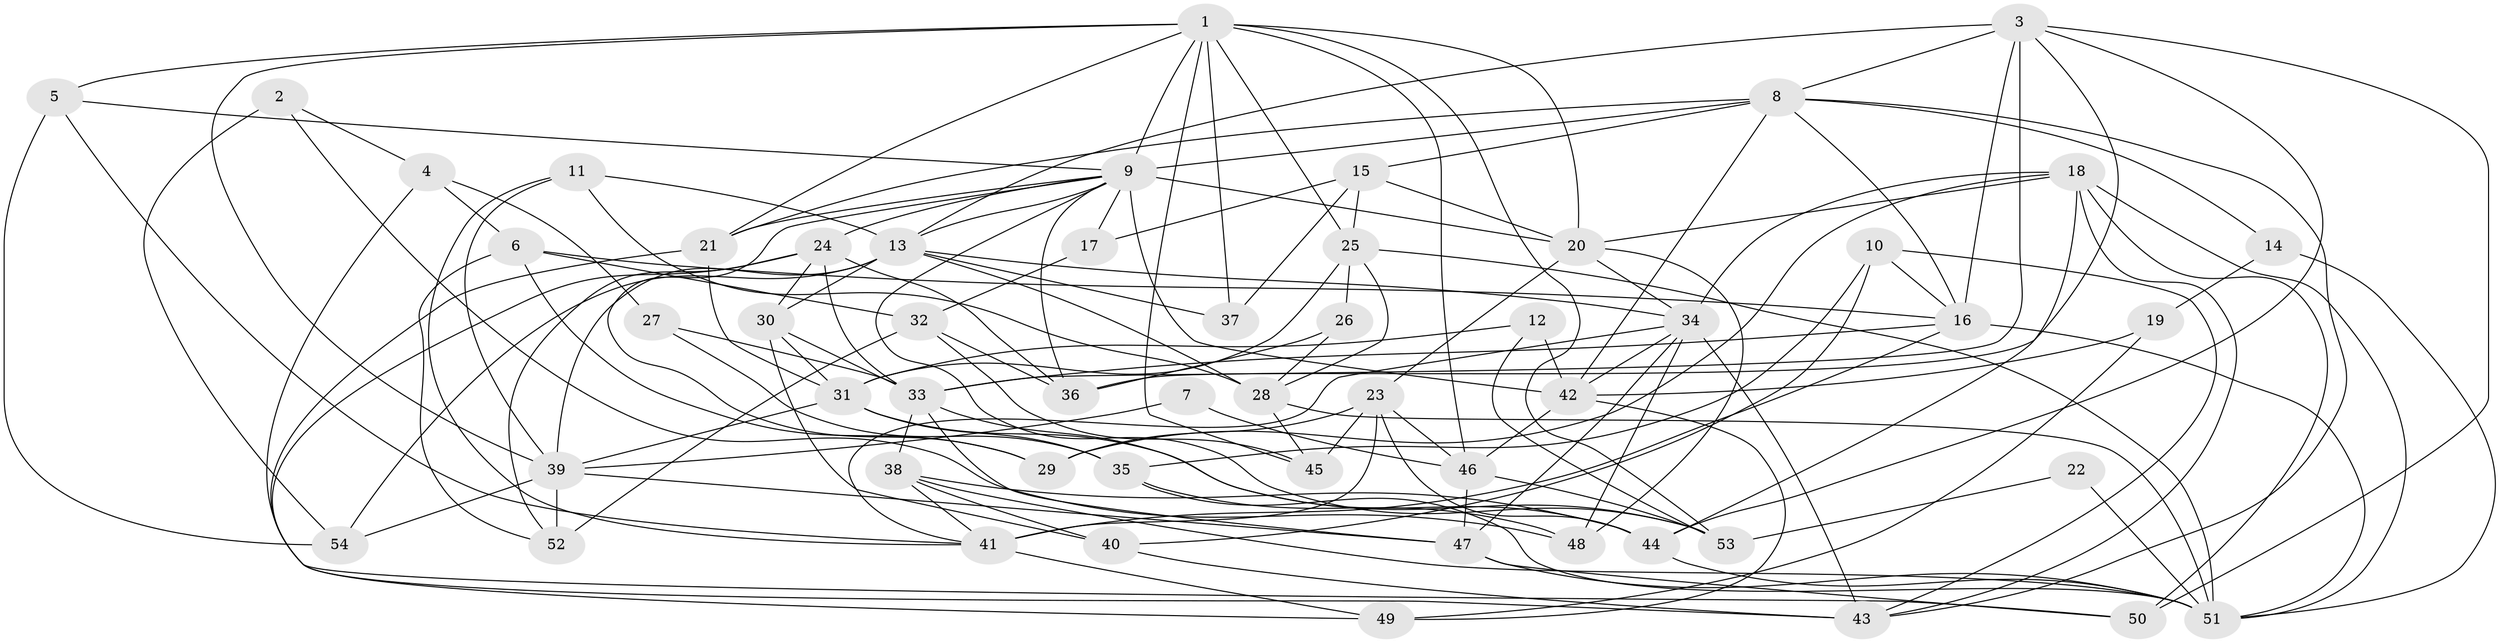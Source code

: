 // original degree distribution, {4: 0.27102803738317754, 3: 0.2803738317757009, 5: 0.16822429906542055, 7: 0.04672897196261682, 2: 0.14018691588785046, 6: 0.06542056074766354, 9: 0.009345794392523364, 8: 0.018691588785046728}
// Generated by graph-tools (version 1.1) at 2025/02/03/09/25 03:02:01]
// undirected, 54 vertices, 146 edges
graph export_dot {
graph [start="1"]
  node [color=gray90,style=filled];
  1;
  2;
  3;
  4;
  5;
  6;
  7;
  8;
  9;
  10;
  11;
  12;
  13;
  14;
  15;
  16;
  17;
  18;
  19;
  20;
  21;
  22;
  23;
  24;
  25;
  26;
  27;
  28;
  29;
  30;
  31;
  32;
  33;
  34;
  35;
  36;
  37;
  38;
  39;
  40;
  41;
  42;
  43;
  44;
  45;
  46;
  47;
  48;
  49;
  50;
  51;
  52;
  53;
  54;
  1 -- 5 [weight=1.0];
  1 -- 9 [weight=1.0];
  1 -- 20 [weight=1.0];
  1 -- 21 [weight=1.0];
  1 -- 25 [weight=1.0];
  1 -- 37 [weight=1.0];
  1 -- 39 [weight=1.0];
  1 -- 45 [weight=1.0];
  1 -- 46 [weight=1.0];
  1 -- 53 [weight=1.0];
  2 -- 4 [weight=1.0];
  2 -- 48 [weight=1.0];
  2 -- 54 [weight=1.0];
  3 -- 8 [weight=1.0];
  3 -- 13 [weight=2.0];
  3 -- 16 [weight=1.0];
  3 -- 33 [weight=1.0];
  3 -- 36 [weight=1.0];
  3 -- 44 [weight=1.0];
  3 -- 50 [weight=2.0];
  4 -- 6 [weight=1.0];
  4 -- 27 [weight=1.0];
  4 -- 50 [weight=1.0];
  5 -- 9 [weight=1.0];
  5 -- 41 [weight=1.0];
  5 -- 54 [weight=1.0];
  6 -- 16 [weight=1.0];
  6 -- 29 [weight=1.0];
  6 -- 32 [weight=1.0];
  6 -- 52 [weight=1.0];
  7 -- 39 [weight=1.0];
  7 -- 46 [weight=1.0];
  8 -- 9 [weight=1.0];
  8 -- 14 [weight=1.0];
  8 -- 15 [weight=1.0];
  8 -- 16 [weight=1.0];
  8 -- 21 [weight=1.0];
  8 -- 42 [weight=1.0];
  8 -- 43 [weight=1.0];
  9 -- 13 [weight=1.0];
  9 -- 17 [weight=2.0];
  9 -- 20 [weight=1.0];
  9 -- 21 [weight=1.0];
  9 -- 24 [weight=1.0];
  9 -- 29 [weight=1.0];
  9 -- 36 [weight=1.0];
  9 -- 42 [weight=2.0];
  9 -- 53 [weight=1.0];
  10 -- 16 [weight=1.0];
  10 -- 35 [weight=1.0];
  10 -- 40 [weight=1.0];
  10 -- 43 [weight=1.0];
  11 -- 13 [weight=1.0];
  11 -- 28 [weight=1.0];
  11 -- 39 [weight=1.0];
  11 -- 41 [weight=1.0];
  12 -- 31 [weight=2.0];
  12 -- 42 [weight=1.0];
  12 -- 53 [weight=1.0];
  13 -- 28 [weight=1.0];
  13 -- 30 [weight=1.0];
  13 -- 34 [weight=1.0];
  13 -- 37 [weight=1.0];
  13 -- 39 [weight=1.0];
  13 -- 54 [weight=2.0];
  14 -- 19 [weight=1.0];
  14 -- 51 [weight=1.0];
  15 -- 17 [weight=1.0];
  15 -- 20 [weight=1.0];
  15 -- 25 [weight=1.0];
  15 -- 37 [weight=1.0];
  16 -- 33 [weight=1.0];
  16 -- 41 [weight=1.0];
  16 -- 51 [weight=1.0];
  17 -- 32 [weight=1.0];
  18 -- 20 [weight=1.0];
  18 -- 29 [weight=1.0];
  18 -- 34 [weight=1.0];
  18 -- 43 [weight=1.0];
  18 -- 44 [weight=1.0];
  18 -- 50 [weight=1.0];
  18 -- 51 [weight=1.0];
  19 -- 42 [weight=1.0];
  19 -- 49 [weight=1.0];
  20 -- 23 [weight=1.0];
  20 -- 34 [weight=1.0];
  20 -- 48 [weight=1.0];
  21 -- 31 [weight=1.0];
  21 -- 43 [weight=1.0];
  22 -- 51 [weight=1.0];
  22 -- 53 [weight=1.0];
  23 -- 29 [weight=1.0];
  23 -- 41 [weight=2.0];
  23 -- 44 [weight=1.0];
  23 -- 45 [weight=1.0];
  23 -- 46 [weight=1.0];
  24 -- 30 [weight=1.0];
  24 -- 33 [weight=1.0];
  24 -- 36 [weight=1.0];
  24 -- 49 [weight=1.0];
  24 -- 52 [weight=1.0];
  25 -- 26 [weight=1.0];
  25 -- 28 [weight=1.0];
  25 -- 31 [weight=1.0];
  25 -- 51 [weight=1.0];
  26 -- 28 [weight=1.0];
  26 -- 36 [weight=1.0];
  27 -- 33 [weight=1.0];
  27 -- 35 [weight=1.0];
  28 -- 45 [weight=1.0];
  28 -- 51 [weight=1.0];
  30 -- 31 [weight=2.0];
  30 -- 33 [weight=1.0];
  30 -- 40 [weight=1.0];
  31 -- 35 [weight=1.0];
  31 -- 39 [weight=1.0];
  31 -- 53 [weight=1.0];
  32 -- 36 [weight=1.0];
  32 -- 45 [weight=2.0];
  32 -- 52 [weight=1.0];
  33 -- 38 [weight=1.0];
  33 -- 44 [weight=1.0];
  33 -- 47 [weight=1.0];
  34 -- 41 [weight=1.0];
  34 -- 42 [weight=1.0];
  34 -- 43 [weight=2.0];
  34 -- 47 [weight=2.0];
  34 -- 48 [weight=2.0];
  35 -- 48 [weight=1.0];
  35 -- 51 [weight=1.0];
  38 -- 40 [weight=1.0];
  38 -- 41 [weight=1.0];
  38 -- 44 [weight=1.0];
  38 -- 51 [weight=1.0];
  39 -- 47 [weight=1.0];
  39 -- 52 [weight=2.0];
  39 -- 54 [weight=1.0];
  40 -- 43 [weight=1.0];
  41 -- 49 [weight=1.0];
  42 -- 46 [weight=1.0];
  42 -- 49 [weight=1.0];
  44 -- 51 [weight=1.0];
  46 -- 47 [weight=1.0];
  46 -- 53 [weight=1.0];
  47 -- 50 [weight=1.0];
  47 -- 51 [weight=1.0];
}
